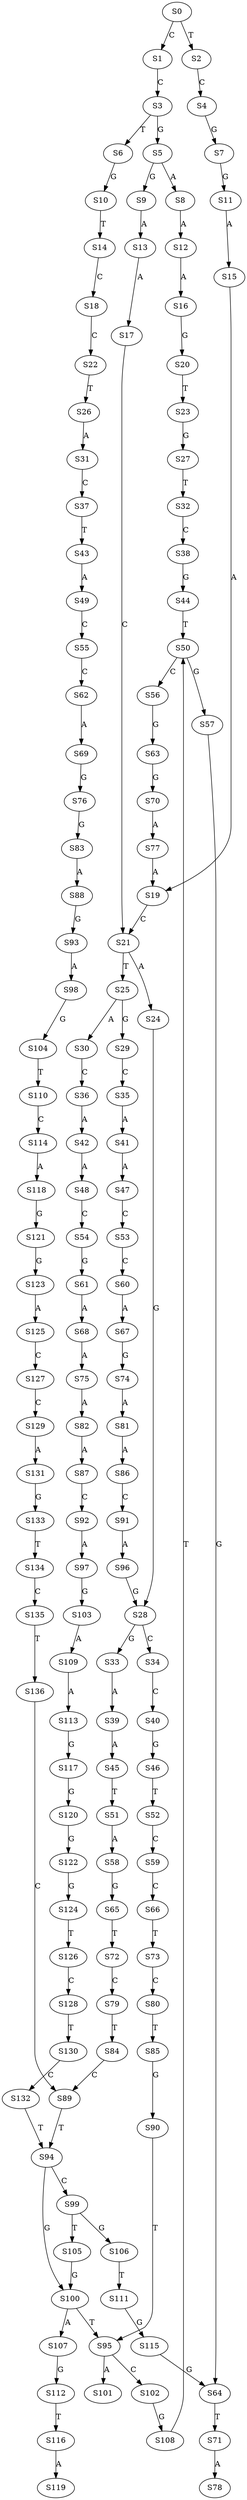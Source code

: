 strict digraph  {
	S0 -> S1 [ label = C ];
	S0 -> S2 [ label = T ];
	S1 -> S3 [ label = C ];
	S2 -> S4 [ label = C ];
	S3 -> S5 [ label = G ];
	S3 -> S6 [ label = T ];
	S4 -> S7 [ label = G ];
	S5 -> S8 [ label = A ];
	S5 -> S9 [ label = G ];
	S6 -> S10 [ label = G ];
	S7 -> S11 [ label = G ];
	S8 -> S12 [ label = A ];
	S9 -> S13 [ label = A ];
	S10 -> S14 [ label = T ];
	S11 -> S15 [ label = A ];
	S12 -> S16 [ label = A ];
	S13 -> S17 [ label = A ];
	S14 -> S18 [ label = C ];
	S15 -> S19 [ label = A ];
	S16 -> S20 [ label = G ];
	S17 -> S21 [ label = C ];
	S18 -> S22 [ label = C ];
	S19 -> S21 [ label = C ];
	S20 -> S23 [ label = T ];
	S21 -> S24 [ label = A ];
	S21 -> S25 [ label = T ];
	S22 -> S26 [ label = T ];
	S23 -> S27 [ label = G ];
	S24 -> S28 [ label = G ];
	S25 -> S29 [ label = G ];
	S25 -> S30 [ label = A ];
	S26 -> S31 [ label = A ];
	S27 -> S32 [ label = T ];
	S28 -> S33 [ label = G ];
	S28 -> S34 [ label = C ];
	S29 -> S35 [ label = C ];
	S30 -> S36 [ label = C ];
	S31 -> S37 [ label = C ];
	S32 -> S38 [ label = C ];
	S33 -> S39 [ label = A ];
	S34 -> S40 [ label = C ];
	S35 -> S41 [ label = A ];
	S36 -> S42 [ label = A ];
	S37 -> S43 [ label = T ];
	S38 -> S44 [ label = G ];
	S39 -> S45 [ label = A ];
	S40 -> S46 [ label = G ];
	S41 -> S47 [ label = A ];
	S42 -> S48 [ label = A ];
	S43 -> S49 [ label = A ];
	S44 -> S50 [ label = T ];
	S45 -> S51 [ label = T ];
	S46 -> S52 [ label = T ];
	S47 -> S53 [ label = C ];
	S48 -> S54 [ label = C ];
	S49 -> S55 [ label = C ];
	S50 -> S56 [ label = C ];
	S50 -> S57 [ label = G ];
	S51 -> S58 [ label = A ];
	S52 -> S59 [ label = C ];
	S53 -> S60 [ label = C ];
	S54 -> S61 [ label = G ];
	S55 -> S62 [ label = C ];
	S56 -> S63 [ label = G ];
	S57 -> S64 [ label = G ];
	S58 -> S65 [ label = G ];
	S59 -> S66 [ label = C ];
	S60 -> S67 [ label = A ];
	S61 -> S68 [ label = A ];
	S62 -> S69 [ label = A ];
	S63 -> S70 [ label = G ];
	S64 -> S71 [ label = T ];
	S65 -> S72 [ label = T ];
	S66 -> S73 [ label = T ];
	S67 -> S74 [ label = G ];
	S68 -> S75 [ label = A ];
	S69 -> S76 [ label = G ];
	S70 -> S77 [ label = A ];
	S71 -> S78 [ label = A ];
	S72 -> S79 [ label = C ];
	S73 -> S80 [ label = C ];
	S74 -> S81 [ label = A ];
	S75 -> S82 [ label = A ];
	S76 -> S83 [ label = G ];
	S77 -> S19 [ label = A ];
	S79 -> S84 [ label = T ];
	S80 -> S85 [ label = T ];
	S81 -> S86 [ label = A ];
	S82 -> S87 [ label = A ];
	S83 -> S88 [ label = A ];
	S84 -> S89 [ label = C ];
	S85 -> S90 [ label = G ];
	S86 -> S91 [ label = C ];
	S87 -> S92 [ label = C ];
	S88 -> S93 [ label = G ];
	S89 -> S94 [ label = T ];
	S90 -> S95 [ label = T ];
	S91 -> S96 [ label = A ];
	S92 -> S97 [ label = A ];
	S93 -> S98 [ label = A ];
	S94 -> S99 [ label = C ];
	S94 -> S100 [ label = G ];
	S95 -> S101 [ label = A ];
	S95 -> S102 [ label = C ];
	S96 -> S28 [ label = G ];
	S97 -> S103 [ label = G ];
	S98 -> S104 [ label = G ];
	S99 -> S105 [ label = T ];
	S99 -> S106 [ label = G ];
	S100 -> S107 [ label = A ];
	S100 -> S95 [ label = T ];
	S102 -> S108 [ label = G ];
	S103 -> S109 [ label = A ];
	S104 -> S110 [ label = T ];
	S105 -> S100 [ label = G ];
	S106 -> S111 [ label = T ];
	S107 -> S112 [ label = G ];
	S108 -> S50 [ label = T ];
	S109 -> S113 [ label = A ];
	S110 -> S114 [ label = C ];
	S111 -> S115 [ label = G ];
	S112 -> S116 [ label = T ];
	S113 -> S117 [ label = G ];
	S114 -> S118 [ label = A ];
	S115 -> S64 [ label = G ];
	S116 -> S119 [ label = A ];
	S117 -> S120 [ label = G ];
	S118 -> S121 [ label = G ];
	S120 -> S122 [ label = G ];
	S121 -> S123 [ label = G ];
	S122 -> S124 [ label = G ];
	S123 -> S125 [ label = A ];
	S124 -> S126 [ label = T ];
	S125 -> S127 [ label = C ];
	S126 -> S128 [ label = C ];
	S127 -> S129 [ label = C ];
	S128 -> S130 [ label = T ];
	S129 -> S131 [ label = A ];
	S130 -> S132 [ label = C ];
	S131 -> S133 [ label = G ];
	S132 -> S94 [ label = T ];
	S133 -> S134 [ label = T ];
	S134 -> S135 [ label = C ];
	S135 -> S136 [ label = T ];
	S136 -> S89 [ label = C ];
}
